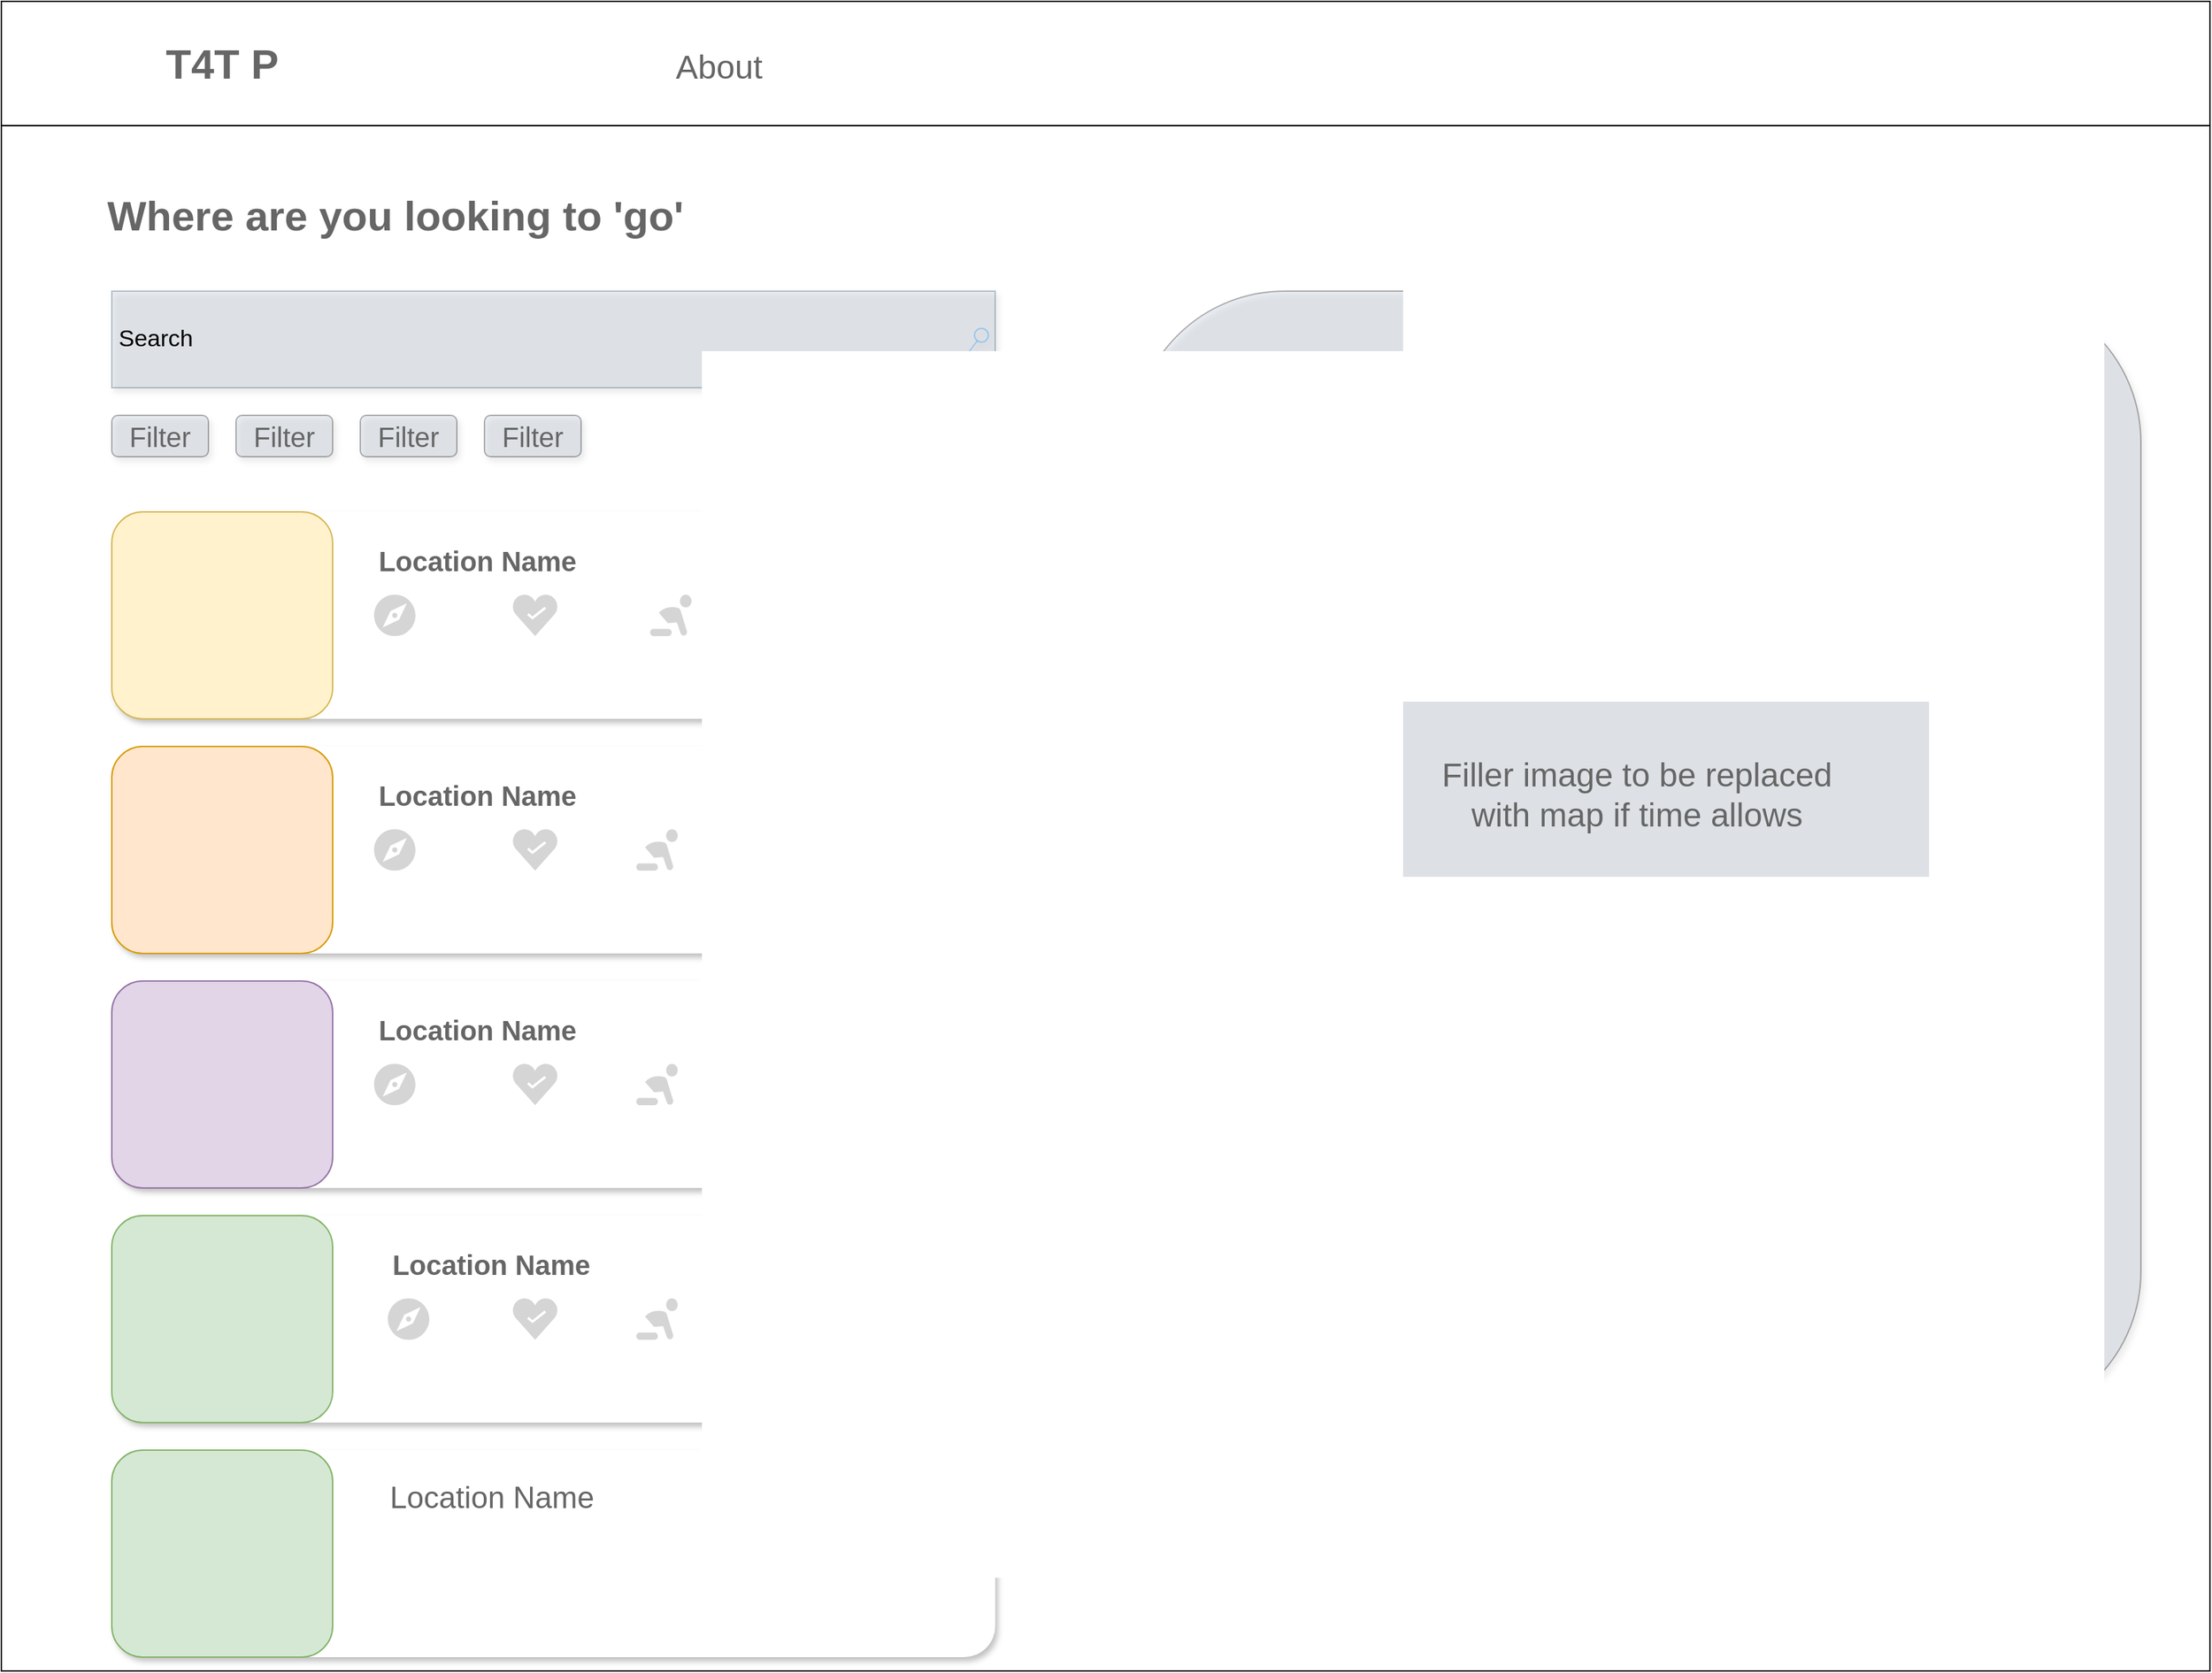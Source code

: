 <mxfile>
    <diagram id="0FMMelTUF6j1pL1O_twX" name="Landing-page">
        <mxGraphModel dx="1245" dy="890" grid="1" gridSize="10" guides="1" tooltips="1" connect="1" arrows="1" fold="1" page="1" pageScale="1" pageWidth="1600" pageHeight="1200" math="0" shadow="0">
            <root>
                <mxCell id="0"/>
                <mxCell id="1" parent="0"/>
                <mxCell id="xIm1bSaZW-YQx07dGLlk-2" value="" style="swimlane;whiteSpace=wrap;html=1;startSize=90;" parent="1" vertex="1">
                    <mxGeometry width="1600" height="1210" as="geometry"/>
                </mxCell>
                <mxCell id="xIm1bSaZW-YQx07dGLlk-6" value="Search" style="strokeWidth=1;shadow=1;dashed=0;align=center;html=1;shape=mxgraph.mockup.forms.searchBox;strokeColor=#23445d;mainText=;strokeColor2=#008cff;fontSize=17;align=left;spacingLeft=3;fillColor=#BAC8D3;opacity=30;" parent="xIm1bSaZW-YQx07dGLlk-2" vertex="1">
                    <mxGeometry x="80" y="210" width="640" height="70" as="geometry"/>
                </mxCell>
                <mxCell id="xIm1bSaZW-YQx07dGLlk-7" value="" style="rounded=1;whiteSpace=wrap;html=1;shadow=1;strokeColor=none;" parent="xIm1bSaZW-YQx07dGLlk-2" vertex="1">
                    <mxGeometry x="80" y="370" width="640" height="150" as="geometry"/>
                </mxCell>
                <mxCell id="xIm1bSaZW-YQx07dGLlk-8" value="" style="rounded=1;whiteSpace=wrap;html=1;shadow=1;strokeColor=none;" parent="xIm1bSaZW-YQx07dGLlk-2" vertex="1">
                    <mxGeometry x="80" y="540" width="640" height="150" as="geometry"/>
                </mxCell>
                <mxCell id="xIm1bSaZW-YQx07dGLlk-9" value="" style="rounded=1;whiteSpace=wrap;html=1;shadow=1;strokeColor=none;" parent="xIm1bSaZW-YQx07dGLlk-2" vertex="1">
                    <mxGeometry x="80" y="710" width="640" height="150" as="geometry"/>
                </mxCell>
                <mxCell id="xIm1bSaZW-YQx07dGLlk-10" value="" style="rounded=1;whiteSpace=wrap;html=1;shadow=1;strokeColor=none;" parent="xIm1bSaZW-YQx07dGLlk-2" vertex="1">
                    <mxGeometry x="80" y="880" width="640" height="150" as="geometry"/>
                </mxCell>
                <mxCell id="xIm1bSaZW-YQx07dGLlk-11" value="" style="rounded=1;whiteSpace=wrap;html=1;fillColor=#ffe6cc;strokeColor=#d79b00;" parent="xIm1bSaZW-YQx07dGLlk-2" vertex="1">
                    <mxGeometry x="80" y="540" width="160" height="150" as="geometry"/>
                </mxCell>
                <mxCell id="xIm1bSaZW-YQx07dGLlk-12" value="" style="rounded=1;whiteSpace=wrap;html=1;fillColor=#fff2cc;strokeColor=#d6b656;" parent="xIm1bSaZW-YQx07dGLlk-2" vertex="1">
                    <mxGeometry x="80" y="370" width="160" height="150" as="geometry"/>
                </mxCell>
                <mxCell id="xIm1bSaZW-YQx07dGLlk-13" value="" style="rounded=1;whiteSpace=wrap;html=1;fillColor=#e1d5e7;strokeColor=#9673a6;" parent="xIm1bSaZW-YQx07dGLlk-2" vertex="1">
                    <mxGeometry x="80" y="710" width="160" height="150" as="geometry"/>
                </mxCell>
                <mxCell id="xIm1bSaZW-YQx07dGLlk-14" value="" style="rounded=1;whiteSpace=wrap;html=1;fillColor=#d5e8d4;strokeColor=#82b366;shadow=0;" parent="xIm1bSaZW-YQx07dGLlk-2" vertex="1">
                    <mxGeometry x="80" y="880" width="160" height="150" as="geometry"/>
                </mxCell>
                <mxCell id="xIm1bSaZW-YQx07dGLlk-15" value="&lt;b&gt;&lt;font color=&quot;#666666&quot; style=&quot;font-size: 20px;&quot;&gt;Location Name&lt;/font&gt;&lt;/b&gt;" style="text;html=1;strokeColor=none;fillColor=none;align=center;verticalAlign=middle;whiteSpace=wrap;rounded=0;" parent="xIm1bSaZW-YQx07dGLlk-2" vertex="1">
                    <mxGeometry x="270" y="390" width="150" height="30" as="geometry"/>
                </mxCell>
                <mxCell id="xIm1bSaZW-YQx07dGLlk-16" value="&lt;b&gt;&lt;font color=&quot;#666666&quot; style=&quot;font-size: 20px;&quot;&gt;Location Name&lt;/font&gt;&lt;/b&gt;" style="text;html=1;strokeColor=none;fillColor=none;align=center;verticalAlign=middle;whiteSpace=wrap;rounded=0;" parent="xIm1bSaZW-YQx07dGLlk-2" vertex="1">
                    <mxGeometry x="270" y="560" width="150" height="30" as="geometry"/>
                </mxCell>
                <mxCell id="xIm1bSaZW-YQx07dGLlk-17" value="&lt;b&gt;&lt;font color=&quot;#666666&quot; style=&quot;font-size: 20px;&quot;&gt;Location Name&lt;/font&gt;&lt;/b&gt;" style="text;html=1;strokeColor=none;fillColor=none;align=center;verticalAlign=middle;whiteSpace=wrap;rounded=0;" parent="xIm1bSaZW-YQx07dGLlk-2" vertex="1">
                    <mxGeometry x="270" y="730" width="150" height="30" as="geometry"/>
                </mxCell>
                <mxCell id="xIm1bSaZW-YQx07dGLlk-18" value="&lt;b&gt;&lt;font color=&quot;#666666&quot; style=&quot;font-size: 20px;&quot;&gt;Location Name&lt;/font&gt;&lt;/b&gt;" style="text;html=1;strokeColor=none;fillColor=none;align=center;verticalAlign=middle;whiteSpace=wrap;rounded=0;" parent="xIm1bSaZW-YQx07dGLlk-2" vertex="1">
                    <mxGeometry x="280" y="900" width="150" height="30" as="geometry"/>
                </mxCell>
                <mxCell id="xIm1bSaZW-YQx07dGLlk-21" value="" style="rounded=1;whiteSpace=wrap;html=1;shadow=1;strokeColor=none;" parent="xIm1bSaZW-YQx07dGLlk-2" vertex="1">
                    <mxGeometry x="80" y="1050" width="640" height="150" as="geometry"/>
                </mxCell>
                <mxCell id="xIm1bSaZW-YQx07dGLlk-22" value="" style="rounded=1;whiteSpace=wrap;html=1;fillColor=#d5e8d4;strokeColor=#82b366;shadow=0;" parent="xIm1bSaZW-YQx07dGLlk-2" vertex="1">
                    <mxGeometry x="80" y="1050" width="160" height="150" as="geometry"/>
                </mxCell>
                <mxCell id="xIm1bSaZW-YQx07dGLlk-23" value="&lt;font color=&quot;#666666&quot; style=&quot;font-size: 22px;&quot;&gt;Location Name&lt;/font&gt;" style="text;html=1;strokeColor=none;fillColor=none;align=center;verticalAlign=middle;whiteSpace=wrap;rounded=0;" parent="xIm1bSaZW-YQx07dGLlk-2" vertex="1">
                    <mxGeometry x="257.5" y="1070" width="195" height="30" as="geometry"/>
                </mxCell>
                <mxCell id="xIm1bSaZW-YQx07dGLlk-27" value="" style="dashed=0;aspect=fixed;verticalLabelPosition=bottom;verticalAlign=top;align=center;shape=mxgraph.gmdl.navigate;strokeColor=none;fillColor=#737373;shadow=0;sketch=0;rounded=1;fontSize=22;fontColor=#666666;opacity=30;" parent="xIm1bSaZW-YQx07dGLlk-2" vertex="1">
                    <mxGeometry x="280" y="940" width="30" height="30" as="geometry"/>
                </mxCell>
                <mxCell id="xIm1bSaZW-YQx07dGLlk-29" value="" style="dashed=0;aspect=fixed;verticalLabelPosition=bottom;verticalAlign=top;align=center;shape=mxgraph.gmdl.navigate;strokeColor=none;fillColor=#737373;shadow=0;sketch=0;rounded=1;fontSize=22;fontColor=#666666;opacity=30;" parent="xIm1bSaZW-YQx07dGLlk-2" vertex="1">
                    <mxGeometry x="270" y="770" width="30" height="30" as="geometry"/>
                </mxCell>
                <mxCell id="xIm1bSaZW-YQx07dGLlk-30" value="" style="dashed=0;aspect=fixed;verticalLabelPosition=bottom;verticalAlign=top;align=center;shape=mxgraph.gmdl.navigate;strokeColor=none;fillColor=#737373;shadow=0;sketch=0;rounded=1;fontSize=22;fontColor=#666666;opacity=30;" parent="xIm1bSaZW-YQx07dGLlk-2" vertex="1">
                    <mxGeometry x="270" y="430" width="30" height="30" as="geometry"/>
                </mxCell>
                <mxCell id="xIm1bSaZW-YQx07dGLlk-31" value="" style="dashed=0;aspect=fixed;verticalLabelPosition=bottom;verticalAlign=top;align=center;shape=mxgraph.gmdl.navigate;strokeColor=none;fillColor=#737373;shadow=0;sketch=0;rounded=1;fontSize=22;fontColor=#666666;opacity=30;" parent="xIm1bSaZW-YQx07dGLlk-2" vertex="1">
                    <mxGeometry x="270" y="600" width="30" height="30" as="geometry"/>
                </mxCell>
                <mxCell id="xIm1bSaZW-YQx07dGLlk-32" value="" style="dashed=0;aspect=fixed;verticalLabelPosition=bottom;verticalAlign=top;align=center;shape=mxgraph.gmdl.health;strokeColor=none;fillColor=#737373;shadow=0;sketch=0;rounded=1;fontSize=22;fontColor=#666666;opacity=30;" parent="xIm1bSaZW-YQx07dGLlk-2" vertex="1">
                    <mxGeometry x="370" y="770" width="33.33" height="30" as="geometry"/>
                </mxCell>
                <mxCell id="xIm1bSaZW-YQx07dGLlk-33" value="" style="dashed=0;aspect=fixed;verticalLabelPosition=bottom;verticalAlign=top;align=center;shape=mxgraph.gmdl.health;strokeColor=none;fillColor=#737373;shadow=0;sketch=0;rounded=1;fontSize=22;fontColor=#666666;opacity=30;" parent="xIm1bSaZW-YQx07dGLlk-2" vertex="1">
                    <mxGeometry x="370" y="600" width="33.33" height="30" as="geometry"/>
                </mxCell>
                <mxCell id="xIm1bSaZW-YQx07dGLlk-34" value="" style="dashed=0;aspect=fixed;verticalLabelPosition=bottom;verticalAlign=top;align=center;shape=mxgraph.gmdl.health;strokeColor=none;fillColor=#737373;shadow=0;sketch=0;rounded=1;fontSize=22;fontColor=#666666;opacity=30;" parent="xIm1bSaZW-YQx07dGLlk-2" vertex="1">
                    <mxGeometry x="370" y="430" width="33.33" height="30" as="geometry"/>
                </mxCell>
                <mxCell id="xIm1bSaZW-YQx07dGLlk-35" value="" style="dashed=0;aspect=fixed;verticalLabelPosition=bottom;verticalAlign=top;align=center;shape=mxgraph.gmdl.health;strokeColor=none;fillColor=#737373;shadow=0;sketch=0;rounded=1;fontSize=22;fontColor=#666666;opacity=30;" parent="xIm1bSaZW-YQx07dGLlk-2" vertex="1">
                    <mxGeometry x="370" y="940" width="33.33" height="30" as="geometry"/>
                </mxCell>
                <mxCell id="xIm1bSaZW-YQx07dGLlk-36" value="" style="dashed=0;aspect=fixed;verticalLabelPosition=bottom;verticalAlign=top;align=center;shape=mxgraph.gmdl.family;strokeColor=none;fillColor=#737373;shadow=0;sketch=0;rounded=1;fontSize=22;fontColor=#666666;opacity=30;" parent="xIm1bSaZW-YQx07dGLlk-2" vertex="1">
                    <mxGeometry x="460" y="940" width="30" height="30" as="geometry"/>
                </mxCell>
                <mxCell id="xIm1bSaZW-YQx07dGLlk-37" value="" style="dashed=0;aspect=fixed;verticalLabelPosition=bottom;verticalAlign=top;align=center;shape=mxgraph.gmdl.family;strokeColor=none;fillColor=#737373;shadow=0;sketch=0;rounded=1;fontSize=22;fontColor=#666666;opacity=30;" parent="xIm1bSaZW-YQx07dGLlk-2" vertex="1">
                    <mxGeometry x="460" y="770" width="30" height="30" as="geometry"/>
                </mxCell>
                <mxCell id="xIm1bSaZW-YQx07dGLlk-38" value="" style="dashed=0;aspect=fixed;verticalLabelPosition=bottom;verticalAlign=top;align=center;shape=mxgraph.gmdl.family;strokeColor=none;fillColor=#737373;shadow=0;sketch=0;rounded=1;fontSize=22;fontColor=#666666;opacity=30;" parent="xIm1bSaZW-YQx07dGLlk-2" vertex="1">
                    <mxGeometry x="460" y="600" width="30" height="30" as="geometry"/>
                </mxCell>
                <mxCell id="xIm1bSaZW-YQx07dGLlk-39" value="" style="dashed=0;aspect=fixed;verticalLabelPosition=bottom;verticalAlign=top;align=center;shape=mxgraph.gmdl.family;strokeColor=none;fillColor=#737373;shadow=0;sketch=0;rounded=1;fontSize=22;fontColor=#666666;opacity=30;" parent="xIm1bSaZW-YQx07dGLlk-2" vertex="1">
                    <mxGeometry x="470" y="430" width="30" height="30" as="geometry"/>
                </mxCell>
                <mxCell id="xIm1bSaZW-YQx07dGLlk-40" value="&lt;font style=&quot;font-size: 30px;&quot;&gt;Where are you looking to 'go'&lt;/font&gt;" style="text;strokeColor=none;fillColor=none;html=1;fontSize=24;fontStyle=1;verticalAlign=middle;align=center;rounded=1;shadow=1;fontColor=#666666;opacity=30;" parent="xIm1bSaZW-YQx07dGLlk-2" vertex="1">
                    <mxGeometry x="90" y="140" width="390" height="30" as="geometry"/>
                </mxCell>
                <mxCell id="xIm1bSaZW-YQx07dGLlk-41" value="" style="rounded=1;whiteSpace=wrap;html=1;shadow=1;fontSize=30;fontColor=#666666;fillColor=#BAC8D3;opacity=30;" parent="xIm1bSaZW-YQx07dGLlk-2" vertex="1">
                    <mxGeometry x="80" y="300" width="70" height="30" as="geometry"/>
                </mxCell>
                <mxCell id="xIm1bSaZW-YQx07dGLlk-42" value="" style="rounded=1;whiteSpace=wrap;html=1;shadow=1;fontSize=30;fontColor=#666666;fillColor=#BAC8D3;opacity=30;" parent="xIm1bSaZW-YQx07dGLlk-2" vertex="1">
                    <mxGeometry x="170" y="300" width="70" height="30" as="geometry"/>
                </mxCell>
                <mxCell id="xIm1bSaZW-YQx07dGLlk-43" value="" style="rounded=1;whiteSpace=wrap;html=1;shadow=1;fontSize=30;fontColor=#666666;fillColor=#BAC8D3;opacity=30;" parent="xIm1bSaZW-YQx07dGLlk-2" vertex="1">
                    <mxGeometry x="260" y="300" width="70" height="30" as="geometry"/>
                </mxCell>
                <mxCell id="xIm1bSaZW-YQx07dGLlk-44" value="" style="rounded=1;whiteSpace=wrap;html=1;shadow=1;fontSize=30;fontColor=#666666;fillColor=#BAC8D3;opacity=30;" parent="xIm1bSaZW-YQx07dGLlk-2" vertex="1">
                    <mxGeometry x="350" y="300" width="70" height="30" as="geometry"/>
                </mxCell>
                <mxCell id="xIm1bSaZW-YQx07dGLlk-45" value="&lt;b&gt;T4T P&lt;/b&gt;" style="text;html=1;strokeColor=none;fillColor=none;align=center;verticalAlign=middle;whiteSpace=wrap;rounded=0;shadow=1;fontSize=30;fontColor=#666666;opacity=30;" parent="xIm1bSaZW-YQx07dGLlk-2" vertex="1">
                    <mxGeometry x="80" y="30" width="160" height="30" as="geometry"/>
                </mxCell>
                <mxCell id="xIm1bSaZW-YQx07dGLlk-46" value="&lt;font style=&quot;font-size: 24px;&quot;&gt;About&lt;/font&gt;" style="text;html=1;strokeColor=none;fillColor=none;align=center;verticalAlign=middle;whiteSpace=wrap;rounded=0;shadow=1;fontSize=30;fontColor=#666666;opacity=30;" parent="xIm1bSaZW-YQx07dGLlk-2" vertex="1">
                    <mxGeometry x="490" y="30" width="60" height="30" as="geometry"/>
                </mxCell>
                <mxCell id="xIm1bSaZW-YQx07dGLlk-47" value="" style="rounded=1;whiteSpace=wrap;html=1;shadow=1;fontSize=24;fontColor=#666666;fillColor=#BAC8D3;opacity=30;" parent="xIm1bSaZW-YQx07dGLlk-2" vertex="1">
                    <mxGeometry x="820" y="210" width="730" height="820" as="geometry"/>
                </mxCell>
                <mxCell id="xIm1bSaZW-YQx07dGLlk-48" value="Filler image to be replaced with map if time allows&lt;br&gt;" style="text;html=1;strokeColor=none;fillColor=none;align=center;verticalAlign=middle;whiteSpace=wrap;rounded=0;shadow=1;fontSize=24;fontColor=#666666;opacity=30;" parent="xIm1bSaZW-YQx07dGLlk-2" vertex="1">
                    <mxGeometry x="1025" y="560" width="320" height="30" as="geometry"/>
                </mxCell>
                <mxCell id="xIm1bSaZW-YQx07dGLlk-49" value="&lt;font style=&quot;font-size: 20px;&quot;&gt;Filter&lt;/font&gt;" style="text;html=1;strokeColor=none;fillColor=none;align=center;verticalAlign=middle;whiteSpace=wrap;rounded=0;shadow=1;fontSize=24;fontColor=#666666;opacity=30;" parent="xIm1bSaZW-YQx07dGLlk-2" vertex="1">
                    <mxGeometry x="85" y="300" width="60" height="30" as="geometry"/>
                </mxCell>
                <mxCell id="xIm1bSaZW-YQx07dGLlk-50" value="&lt;font style=&quot;font-size: 20px;&quot;&gt;Filter&lt;/font&gt;" style="text;html=1;strokeColor=none;fillColor=none;align=center;verticalAlign=middle;whiteSpace=wrap;rounded=0;shadow=1;fontSize=24;fontColor=#666666;opacity=30;" parent="xIm1bSaZW-YQx07dGLlk-2" vertex="1">
                    <mxGeometry x="175" y="300" width="60" height="30" as="geometry"/>
                </mxCell>
                <mxCell id="xIm1bSaZW-YQx07dGLlk-91" value="&lt;font style=&quot;font-size: 20px;&quot;&gt;Filter&lt;/font&gt;" style="text;html=1;strokeColor=none;fillColor=none;align=center;verticalAlign=middle;whiteSpace=wrap;rounded=0;shadow=1;fontSize=24;fontColor=#666666;opacity=30;" parent="xIm1bSaZW-YQx07dGLlk-2" vertex="1">
                    <mxGeometry x="265" y="300" width="60" height="30" as="geometry"/>
                </mxCell>
                <mxCell id="xIm1bSaZW-YQx07dGLlk-92" value="&lt;font style=&quot;font-size: 20px;&quot;&gt;Filter&lt;/font&gt;" style="text;html=1;strokeColor=none;fillColor=none;align=center;verticalAlign=middle;whiteSpace=wrap;rounded=0;shadow=1;fontSize=24;fontColor=#666666;opacity=30;" parent="xIm1bSaZW-YQx07dGLlk-2" vertex="1">
                    <mxGeometry x="355" y="300" width="60" height="30" as="geometry"/>
                </mxCell>
            </root>
        </mxGraphModel>
    </diagram>
    <diagram id="Gmozn2u47LCkQs3QTo-9" name="After-Click">
        <mxGraphModel dx="3135" dy="2570" grid="1" gridSize="10" guides="1" tooltips="1" connect="1" arrows="1" fold="1" page="1" pageScale="1" pageWidth="1600" pageHeight="1200" math="0" shadow="0">
            <root>
                <mxCell id="0"/>
                <mxCell id="1" parent="0"/>
                <mxCell id="ysPyZRoe9S3RdsyrgTuX-1" value="" style="swimlane;whiteSpace=wrap;html=1;startSize=90;" parent="1" vertex="1">
                    <mxGeometry y="-5" width="1600" height="1210" as="geometry"/>
                </mxCell>
                <mxCell id="ysPyZRoe9S3RdsyrgTuX-3" value="" style="rounded=1;whiteSpace=wrap;html=1;shadow=1;strokeColor=none;" parent="ysPyZRoe9S3RdsyrgTuX-1" vertex="1">
                    <mxGeometry x="80" y="280" width="640" height="490" as="geometry"/>
                </mxCell>
                <mxCell id="ysPyZRoe9S3RdsyrgTuX-11" value="&lt;b&gt;&lt;font color=&quot;#666666&quot; style=&quot;font-size: 22px;&quot;&gt;Location Name&lt;/font&gt;&lt;/b&gt;" style="text;html=1;strokeColor=none;fillColor=none;align=center;verticalAlign=middle;whiteSpace=wrap;rounded=0;" parent="ysPyZRoe9S3RdsyrgTuX-1" vertex="1">
                    <mxGeometry x="130" y="320" width="170" height="30" as="geometry"/>
                </mxCell>
                <mxCell id="ysPyZRoe9S3RdsyrgTuX-20" value="" style="dashed=0;aspect=fixed;verticalLabelPosition=bottom;verticalAlign=top;align=center;shape=mxgraph.gmdl.navigate;strokeColor=none;fillColor=#737373;shadow=0;sketch=0;rounded=1;fontSize=22;fontColor=#666666;opacity=30;" parent="ysPyZRoe9S3RdsyrgTuX-1" vertex="1">
                    <mxGeometry x="340" y="395" width="45" height="45" as="geometry"/>
                </mxCell>
                <mxCell id="ysPyZRoe9S3RdsyrgTuX-24" value="" style="dashed=0;aspect=fixed;verticalLabelPosition=bottom;verticalAlign=top;align=center;shape=mxgraph.gmdl.health;strokeColor=none;fillColor=#737373;shadow=0;sketch=0;rounded=1;fontSize=22;fontColor=#666666;opacity=30;" parent="ysPyZRoe9S3RdsyrgTuX-1" vertex="1">
                    <mxGeometry x="500" y="395" width="50" height="45" as="geometry"/>
                </mxCell>
                <mxCell id="ysPyZRoe9S3RdsyrgTuX-29" value="" style="dashed=0;aspect=fixed;verticalLabelPosition=bottom;verticalAlign=top;align=center;shape=mxgraph.gmdl.family;strokeColor=none;fillColor=#737373;shadow=0;sketch=0;rounded=1;fontSize=22;fontColor=#666666;opacity=30;" parent="ysPyZRoe9S3RdsyrgTuX-1" vertex="1">
                    <mxGeometry x="135" y="475" width="50" height="50" as="geometry"/>
                </mxCell>
                <mxCell id="ysPyZRoe9S3RdsyrgTuX-30" value="&lt;span style=&quot;font-size: 30px;&quot;&gt;5555 Happy St, Happy Town, 0000&lt;/span&gt;" style="text;strokeColor=none;fillColor=none;html=1;fontSize=24;fontStyle=1;verticalAlign=middle;align=center;rounded=1;shadow=1;fontColor=#666666;opacity=30;" parent="ysPyZRoe9S3RdsyrgTuX-1" vertex="1">
                    <mxGeometry x="110" y="210" width="520" height="30" as="geometry"/>
                </mxCell>
                <mxCell id="ysPyZRoe9S3RdsyrgTuX-35" value="&lt;b&gt;T4T P&lt;/b&gt;" style="text;html=1;strokeColor=none;fillColor=none;align=center;verticalAlign=middle;whiteSpace=wrap;rounded=0;shadow=1;fontSize=30;fontColor=#666666;opacity=30;" parent="ysPyZRoe9S3RdsyrgTuX-1" vertex="1">
                    <mxGeometry x="80" y="30" width="160" height="30" as="geometry"/>
                </mxCell>
                <mxCell id="ysPyZRoe9S3RdsyrgTuX-36" value="&lt;font style=&quot;font-size: 24px;&quot;&gt;About&lt;/font&gt;" style="text;html=1;strokeColor=none;fillColor=none;align=center;verticalAlign=middle;whiteSpace=wrap;rounded=0;shadow=1;fontSize=30;fontColor=#666666;opacity=30;" parent="ysPyZRoe9S3RdsyrgTuX-1" vertex="1">
                    <mxGeometry x="490" y="30" width="60" height="30" as="geometry"/>
                </mxCell>
                <mxCell id="ysPyZRoe9S3RdsyrgTuX-37" value="" style="rounded=1;whiteSpace=wrap;html=1;shadow=1;fontSize=24;fillColor=#fff2cc;opacity=30;strokeColor=#d6b656;" parent="ysPyZRoe9S3RdsyrgTuX-1" vertex="1">
                    <mxGeometry x="820" y="210" width="730" height="820" as="geometry"/>
                </mxCell>
                <mxCell id="ysPyZRoe9S3RdsyrgTuX-38" value="Card location image here&lt;br&gt;" style="text;html=1;strokeColor=none;fillColor=none;align=center;verticalAlign=middle;whiteSpace=wrap;rounded=0;shadow=1;fontSize=24;fontColor=#666666;opacity=30;" parent="ysPyZRoe9S3RdsyrgTuX-1" vertex="1">
                    <mxGeometry x="1025" y="560" width="320" height="30" as="geometry"/>
                </mxCell>
                <mxCell id="ROt0Lzf6dnijYsaMBsIA-1" value="" style="html=1;verticalLabelPosition=bottom;align=center;labelBackgroundColor=#ffffff;verticalAlign=top;strokeWidth=2;strokeColor=#0080F0;shadow=0;dashed=0;shape=mxgraph.ios7.icons.looking_glass;rounded=1;fontSize=30;fontColor=#000000;fillColor=#BAC8D3;opacity=40;" parent="ysPyZRoe9S3RdsyrgTuX-1" vertex="1">
                    <mxGeometry x="80" y="210" width="30" height="30" as="geometry"/>
                </mxCell>
                <mxCell id="7HMGrRX0w16bEh8Fz_tt-1" value="&lt;font color=&quot;#4d4d4d&quot; style=&quot;font-size: 18px;&quot;&gt;Location element&lt;/font&gt;" style="shape=note;whiteSpace=wrap;html=1;backgroundOutline=1;darkOpacity=0.05;rounded=1;shadow=1;dashed=1;strokeColor=#666666;strokeWidth=3;fontSize=22;fontColor=#333333;fillColor=#f5f5f5;opacity=40;" parent="ysPyZRoe9S3RdsyrgTuX-1" vertex="1">
                    <mxGeometry x="660" y="265" width="80" height="100" as="geometry"/>
                </mxCell>
                <mxCell id="zHbGOn-O1DNBffokwGXf-1" value="" style="verticalLabelPosition=bottom;verticalAlign=top;html=1;shape=mxgraph.basic.tick;rounded=1;shadow=1;dashed=1;strokeColor=none;strokeWidth=3;fontSize=18;fontColor=#4D4D4D;fillColor=#BAC8D3;opacity=40;" parent="ysPyZRoe9S3RdsyrgTuX-1" vertex="1">
                    <mxGeometry x="140" y="390" width="55" height="55" as="geometry"/>
                </mxCell>
                <mxCell id="zHbGOn-O1DNBffokwGXf-2" value="&lt;b&gt;&lt;font color=&quot;#808080&quot;&gt;Approved&lt;/font&gt;&lt;/b&gt;" style="text;html=1;strokeColor=none;fillColor=none;align=center;verticalAlign=middle;whiteSpace=wrap;rounded=0;shadow=1;dashed=1;strokeWidth=3;fontSize=18;fontColor=#4D4D4D;opacity=40;" parent="ysPyZRoe9S3RdsyrgTuX-1" vertex="1">
                    <mxGeometry x="200" y="402.5" width="90" height="30" as="geometry"/>
                </mxCell>
                <mxCell id="zHbGOn-O1DNBffokwGXf-3" value="&lt;b&gt;15.1m&lt;/b&gt;" style="text;html=1;strokeColor=none;fillColor=none;align=center;verticalAlign=middle;whiteSpace=wrap;rounded=0;shadow=1;dashed=1;strokeWidth=3;fontSize=18;fontColor=#808080;opacity=40;" parent="ysPyZRoe9S3RdsyrgTuX-1" vertex="1">
                    <mxGeometry x="400" y="402.5" width="60" height="30" as="geometry"/>
                </mxCell>
                <mxCell id="zHbGOn-O1DNBffokwGXf-5" value="&lt;b&gt;Unisex&lt;/b&gt;" style="text;html=1;strokeColor=none;fillColor=none;align=center;verticalAlign=middle;whiteSpace=wrap;rounded=0;shadow=1;dashed=1;strokeWidth=3;fontSize=18;fontColor=#808080;opacity=40;" parent="ysPyZRoe9S3RdsyrgTuX-1" vertex="1">
                    <mxGeometry x="570" y="402.5" width="60" height="30" as="geometry"/>
                </mxCell>
                <mxCell id="zHbGOn-O1DNBffokwGXf-6" value="&lt;b&gt;ADA Accessible&lt;/b&gt;" style="text;html=1;strokeColor=none;fillColor=none;align=center;verticalAlign=middle;whiteSpace=wrap;rounded=0;shadow=1;dashed=1;strokeWidth=3;fontSize=18;fontColor=#808080;opacity=40;" parent="ysPyZRoe9S3RdsyrgTuX-1" vertex="1">
                    <mxGeometry x="185" y="485" width="150" height="30" as="geometry"/>
                </mxCell>
                <mxCell id="zHbGOn-O1DNBffokwGXf-7" value="" style="dashed=0;aspect=fixed;verticalLabelPosition=bottom;verticalAlign=top;align=center;shape=mxgraph.gmdl.navigate;strokeColor=none;fillColor=#737373;shadow=0;sketch=0;rounded=1;strokeWidth=3;fontSize=18;fontColor=#808080;opacity=40;" parent="ysPyZRoe9S3RdsyrgTuX-1" vertex="1">
                    <mxGeometry x="130" y="605" width="50" height="50" as="geometry"/>
                </mxCell>
                <mxCell id="zHbGOn-O1DNBffokwGXf-8" value="Random written directions to find the bathroom inside the establishment" style="text;html=1;strokeColor=none;fillColor=none;align=center;verticalAlign=middle;whiteSpace=wrap;rounded=0;shadow=1;dashed=1;strokeWidth=3;fontSize=18;fontColor=#808080;opacity=40;" parent="ysPyZRoe9S3RdsyrgTuX-1" vertex="1">
                    <mxGeometry x="185" y="585" width="320" height="90" as="geometry"/>
                </mxCell>
                <mxCell id="4-PsMf9kol0kE90LQbQs-1" value="" style="rounded=1;whiteSpace=wrap;html=1;shadow=1;dashed=1;strokeWidth=3;fontSize=18;fillColor=#f5f5f5;fontColor=#333333;strokeColor=#666666;" parent="ysPyZRoe9S3RdsyrgTuX-1" vertex="1">
                    <mxGeometry x="80" y="845" width="640" height="60" as="geometry"/>
                </mxCell>
                <mxCell id="4-PsMf9kol0kE90LQbQs-2" value="&lt;b&gt;&lt;font style=&quot;font-size: 22px;&quot;&gt;Go Home&lt;/font&gt;&lt;/b&gt;" style="text;html=1;strokeColor=none;fillColor=none;align=center;verticalAlign=middle;whiteSpace=wrap;rounded=0;shadow=1;dashed=1;strokeWidth=3;fontSize=18;fontColor=#808080;" parent="ysPyZRoe9S3RdsyrgTuX-1" vertex="1">
                    <mxGeometry x="345" y="860" width="110" height="30" as="geometry"/>
                </mxCell>
                <mxCell id="jWCSkNhtfiOWI-ijryWI-1" value="&lt;font color=&quot;#4d4d4d&quot; style=&quot;font-size: 18px;&quot;&gt;Map Element&lt;/font&gt;" style="shape=note;whiteSpace=wrap;html=1;backgroundOutline=1;darkOpacity=0.05;rounded=1;shadow=1;dashed=1;strokeColor=#666666;strokeWidth=3;fontSize=22;fontColor=#333333;fillColor=#f5f5f5;opacity=40;" parent="ysPyZRoe9S3RdsyrgTuX-1" vertex="1">
                    <mxGeometry x="1450" y="180" width="80" height="100" as="geometry"/>
                </mxCell>
            </root>
        </mxGraphModel>
    </diagram>
    <diagram id="USUPLHMY4oeIq3D3k6EI" name="Components">
        <mxGraphModel dx="1698" dy="356" grid="1" gridSize="10" guides="1" tooltips="1" connect="1" arrows="1" fold="1" page="1" pageScale="1" pageWidth="1200" pageHeight="1600" math="0" shadow="0">
            <root>
                <mxCell id="0"/>
                <mxCell id="1" parent="0"/>
                <mxCell id="lZnoLkiW9fNduKa8fgkK-1" value="" style="swimlane;whiteSpace=wrap;html=1;startSize=90;" parent="1" vertex="1">
                    <mxGeometry width="1600" height="1435" as="geometry"/>
                </mxCell>
                <mxCell id="lZnoLkiW9fNduKa8fgkK-2" value="Search" style="strokeWidth=1;shadow=1;dashed=0;align=center;html=1;shape=mxgraph.mockup.forms.searchBox;strokeColor=#23445d;mainText=;strokeColor2=#008cff;fontSize=17;align=left;spacingLeft=3;fillColor=#BAC8D3;opacity=10;" parent="lZnoLkiW9fNduKa8fgkK-1" vertex="1">
                    <mxGeometry x="80" y="210" width="640" height="70" as="geometry"/>
                </mxCell>
                <mxCell id="lZnoLkiW9fNduKa8fgkK-3" value="" style="rounded=1;whiteSpace=wrap;html=1;shadow=1;strokeColor=#666666;fillColor=#f5f5f5;fontColor=#333333;opacity=30;" parent="lZnoLkiW9fNduKa8fgkK-1" vertex="1">
                    <mxGeometry x="80" y="370" width="640" height="150" as="geometry"/>
                </mxCell>
                <mxCell id="lZnoLkiW9fNduKa8fgkK-4" value="" style="rounded=1;whiteSpace=wrap;html=1;shadow=1;strokeColor=#666666;fillColor=#f5f5f5;fontColor=#333333;opacity=30;" parent="lZnoLkiW9fNduKa8fgkK-1" vertex="1">
                    <mxGeometry x="80" y="540" width="640" height="150" as="geometry"/>
                </mxCell>
                <mxCell id="lZnoLkiW9fNduKa8fgkK-5" value="" style="rounded=1;whiteSpace=wrap;html=1;shadow=1;strokeColor=#666666;fillColor=#f5f5f5;fontColor=#333333;opacity=30;" parent="lZnoLkiW9fNduKa8fgkK-1" vertex="1">
                    <mxGeometry x="80" y="710" width="640" height="150" as="geometry"/>
                </mxCell>
                <mxCell id="lZnoLkiW9fNduKa8fgkK-6" value="" style="rounded=1;whiteSpace=wrap;html=1;shadow=1;strokeColor=#666666;fillColor=#f5f5f5;fontColor=#333333;opacity=30;" parent="lZnoLkiW9fNduKa8fgkK-1" vertex="1">
                    <mxGeometry x="80" y="880" width="640" height="150" as="geometry"/>
                </mxCell>
                <mxCell id="lZnoLkiW9fNduKa8fgkK-7" value="" style="rounded=1;whiteSpace=wrap;html=1;fillColor=#f5f5f5;strokeColor=#666666;fontColor=#333333;opacity=30;" parent="lZnoLkiW9fNduKa8fgkK-1" vertex="1">
                    <mxGeometry x="80" y="540" width="160" height="150" as="geometry"/>
                </mxCell>
                <mxCell id="lZnoLkiW9fNduKa8fgkK-8" value="" style="rounded=1;whiteSpace=wrap;html=1;fillColor=#f5f5f5;fontColor=#333333;strokeColor=#666666;opacity=30;" parent="lZnoLkiW9fNduKa8fgkK-1" vertex="1">
                    <mxGeometry x="80" y="370" width="160" height="150" as="geometry"/>
                </mxCell>
                <mxCell id="lZnoLkiW9fNduKa8fgkK-9" value="" style="rounded=1;whiteSpace=wrap;html=1;fillColor=#f5f5f5;strokeColor=#666666;fontColor=#333333;opacity=30;" parent="lZnoLkiW9fNduKa8fgkK-1" vertex="1">
                    <mxGeometry x="80" y="710" width="160" height="150" as="geometry"/>
                </mxCell>
                <mxCell id="lZnoLkiW9fNduKa8fgkK-10" value="" style="rounded=1;whiteSpace=wrap;html=1;fillColor=#f5f5f5;strokeColor=#666666;shadow=0;fontColor=#333333;opacity=30;" parent="lZnoLkiW9fNduKa8fgkK-1" vertex="1">
                    <mxGeometry x="80" y="880" width="160" height="150" as="geometry"/>
                </mxCell>
                <mxCell id="lZnoLkiW9fNduKa8fgkK-11" value="&lt;b&gt;&lt;font color=&quot;#666666&quot; style=&quot;font-size: 20px;&quot;&gt;Location Name&lt;/font&gt;&lt;/b&gt;" style="text;html=1;strokeColor=none;fillColor=none;align=center;verticalAlign=middle;whiteSpace=wrap;rounded=0;" parent="lZnoLkiW9fNduKa8fgkK-1" vertex="1">
                    <mxGeometry x="270" y="390" width="150" height="30" as="geometry"/>
                </mxCell>
                <mxCell id="lZnoLkiW9fNduKa8fgkK-12" value="&lt;b&gt;&lt;font color=&quot;#666666&quot; style=&quot;font-size: 20px;&quot;&gt;Location Name&lt;/font&gt;&lt;/b&gt;" style="text;html=1;strokeColor=none;fillColor=none;align=center;verticalAlign=middle;whiteSpace=wrap;rounded=0;" parent="lZnoLkiW9fNduKa8fgkK-1" vertex="1">
                    <mxGeometry x="270" y="560" width="150" height="30" as="geometry"/>
                </mxCell>
                <mxCell id="lZnoLkiW9fNduKa8fgkK-13" value="&lt;b&gt;&lt;font color=&quot;#666666&quot; style=&quot;font-size: 20px;&quot;&gt;Location Name&lt;/font&gt;&lt;/b&gt;" style="text;html=1;strokeColor=none;fillColor=none;align=center;verticalAlign=middle;whiteSpace=wrap;rounded=0;" parent="lZnoLkiW9fNduKa8fgkK-1" vertex="1">
                    <mxGeometry x="270" y="730" width="150" height="30" as="geometry"/>
                </mxCell>
                <mxCell id="lZnoLkiW9fNduKa8fgkK-14" value="&lt;b&gt;&lt;font color=&quot;#666666&quot; style=&quot;font-size: 20px;&quot;&gt;Location Name&lt;/font&gt;&lt;/b&gt;" style="text;html=1;strokeColor=none;fillColor=none;align=center;verticalAlign=middle;whiteSpace=wrap;rounded=0;" parent="lZnoLkiW9fNduKa8fgkK-1" vertex="1">
                    <mxGeometry x="280" y="900" width="150" height="30" as="geometry"/>
                </mxCell>
                <mxCell id="lZnoLkiW9fNduKa8fgkK-15" value="" style="rounded=1;whiteSpace=wrap;html=1;shadow=1;strokeColor=#666666;fillColor=#f5f5f5;fontColor=#333333;opacity=30;" parent="lZnoLkiW9fNduKa8fgkK-1" vertex="1">
                    <mxGeometry x="80" y="1050" width="640" height="150" as="geometry"/>
                </mxCell>
                <mxCell id="lZnoLkiW9fNduKa8fgkK-16" value="" style="rounded=1;whiteSpace=wrap;html=1;fillColor=#f5f5f5;strokeColor=#666666;shadow=0;fontColor=#333333;opacity=30;" parent="lZnoLkiW9fNduKa8fgkK-1" vertex="1">
                    <mxGeometry x="80" y="1050" width="160" height="150" as="geometry"/>
                </mxCell>
                <mxCell id="lZnoLkiW9fNduKa8fgkK-17" value="&lt;font color=&quot;#666666&quot; style=&quot;font-size: 22px;&quot;&gt;Location Name&lt;/font&gt;" style="text;html=1;strokeColor=none;fillColor=none;align=center;verticalAlign=middle;whiteSpace=wrap;rounded=0;" parent="lZnoLkiW9fNduKa8fgkK-1" vertex="1">
                    <mxGeometry x="257.5" y="1070" width="195" height="30" as="geometry"/>
                </mxCell>
                <mxCell id="lZnoLkiW9fNduKa8fgkK-18" value="" style="dashed=0;aspect=fixed;verticalLabelPosition=bottom;verticalAlign=top;align=center;shape=mxgraph.gmdl.navigate;strokeColor=none;fillColor=#737373;shadow=0;sketch=0;rounded=1;fontSize=22;fontColor=#666666;opacity=30;" parent="lZnoLkiW9fNduKa8fgkK-1" vertex="1">
                    <mxGeometry x="280" y="940" width="30" height="30" as="geometry"/>
                </mxCell>
                <mxCell id="lZnoLkiW9fNduKa8fgkK-19" value="" style="dashed=0;aspect=fixed;verticalLabelPosition=bottom;verticalAlign=top;align=center;shape=mxgraph.gmdl.navigate;strokeColor=none;fillColor=#737373;shadow=0;sketch=0;rounded=1;fontSize=22;fontColor=#666666;opacity=30;" parent="lZnoLkiW9fNduKa8fgkK-1" vertex="1">
                    <mxGeometry x="270" y="770" width="30" height="30" as="geometry"/>
                </mxCell>
                <mxCell id="lZnoLkiW9fNduKa8fgkK-20" value="" style="dashed=0;aspect=fixed;verticalLabelPosition=bottom;verticalAlign=top;align=center;shape=mxgraph.gmdl.navigate;strokeColor=none;fillColor=#737373;shadow=0;sketch=0;rounded=1;fontSize=22;fontColor=#666666;opacity=30;" parent="lZnoLkiW9fNduKa8fgkK-1" vertex="1">
                    <mxGeometry x="270" y="430" width="30" height="30" as="geometry"/>
                </mxCell>
                <mxCell id="lZnoLkiW9fNduKa8fgkK-21" value="" style="dashed=0;aspect=fixed;verticalLabelPosition=bottom;verticalAlign=top;align=center;shape=mxgraph.gmdl.navigate;strokeColor=none;fillColor=#737373;shadow=0;sketch=0;rounded=1;fontSize=22;fontColor=#666666;opacity=30;" parent="lZnoLkiW9fNduKa8fgkK-1" vertex="1">
                    <mxGeometry x="270" y="600" width="30" height="30" as="geometry"/>
                </mxCell>
                <mxCell id="lZnoLkiW9fNduKa8fgkK-22" value="" style="dashed=0;aspect=fixed;verticalLabelPosition=bottom;verticalAlign=top;align=center;shape=mxgraph.gmdl.health;strokeColor=none;fillColor=#737373;shadow=0;sketch=0;rounded=1;fontSize=22;fontColor=#666666;opacity=30;" parent="lZnoLkiW9fNduKa8fgkK-1" vertex="1">
                    <mxGeometry x="370" y="770" width="33.33" height="30" as="geometry"/>
                </mxCell>
                <mxCell id="lZnoLkiW9fNduKa8fgkK-23" value="" style="dashed=0;aspect=fixed;verticalLabelPosition=bottom;verticalAlign=top;align=center;shape=mxgraph.gmdl.health;strokeColor=none;fillColor=#737373;shadow=0;sketch=0;rounded=1;fontSize=22;fontColor=#666666;opacity=30;" parent="lZnoLkiW9fNduKa8fgkK-1" vertex="1">
                    <mxGeometry x="370" y="600" width="33.33" height="30" as="geometry"/>
                </mxCell>
                <mxCell id="lZnoLkiW9fNduKa8fgkK-24" value="" style="dashed=0;aspect=fixed;verticalLabelPosition=bottom;verticalAlign=top;align=center;shape=mxgraph.gmdl.health;strokeColor=none;fillColor=#737373;shadow=0;sketch=0;rounded=1;fontSize=22;fontColor=#666666;opacity=30;" parent="lZnoLkiW9fNduKa8fgkK-1" vertex="1">
                    <mxGeometry x="370" y="430" width="33.33" height="30" as="geometry"/>
                </mxCell>
                <mxCell id="lZnoLkiW9fNduKa8fgkK-25" value="" style="dashed=0;aspect=fixed;verticalLabelPosition=bottom;verticalAlign=top;align=center;shape=mxgraph.gmdl.health;strokeColor=none;fillColor=#737373;shadow=0;sketch=0;rounded=1;fontSize=22;fontColor=#666666;opacity=30;" parent="lZnoLkiW9fNduKa8fgkK-1" vertex="1">
                    <mxGeometry x="370" y="940" width="33.33" height="30" as="geometry"/>
                </mxCell>
                <mxCell id="lZnoLkiW9fNduKa8fgkK-26" value="" style="dashed=0;aspect=fixed;verticalLabelPosition=bottom;verticalAlign=top;align=center;shape=mxgraph.gmdl.family;strokeColor=none;fillColor=#737373;shadow=0;sketch=0;rounded=1;fontSize=22;fontColor=#666666;opacity=30;" parent="lZnoLkiW9fNduKa8fgkK-1" vertex="1">
                    <mxGeometry x="460" y="940" width="30" height="30" as="geometry"/>
                </mxCell>
                <mxCell id="lZnoLkiW9fNduKa8fgkK-27" value="" style="dashed=0;aspect=fixed;verticalLabelPosition=bottom;verticalAlign=top;align=center;shape=mxgraph.gmdl.family;strokeColor=none;fillColor=#737373;shadow=0;sketch=0;rounded=1;fontSize=22;fontColor=#666666;opacity=30;" parent="lZnoLkiW9fNduKa8fgkK-1" vertex="1">
                    <mxGeometry x="460" y="770" width="30" height="30" as="geometry"/>
                </mxCell>
                <mxCell id="lZnoLkiW9fNduKa8fgkK-28" value="" style="dashed=0;aspect=fixed;verticalLabelPosition=bottom;verticalAlign=top;align=center;shape=mxgraph.gmdl.family;strokeColor=none;fillColor=#737373;shadow=0;sketch=0;rounded=1;fontSize=22;fontColor=#666666;opacity=30;" parent="lZnoLkiW9fNduKa8fgkK-1" vertex="1">
                    <mxGeometry x="460" y="600" width="30" height="30" as="geometry"/>
                </mxCell>
                <mxCell id="lZnoLkiW9fNduKa8fgkK-29" value="" style="dashed=0;aspect=fixed;verticalLabelPosition=bottom;verticalAlign=top;align=center;shape=mxgraph.gmdl.family;strokeColor=none;fillColor=#737373;shadow=0;sketch=0;rounded=1;fontSize=22;fontColor=#666666;opacity=30;" parent="lZnoLkiW9fNduKa8fgkK-1" vertex="1">
                    <mxGeometry x="470" y="430" width="30" height="30" as="geometry"/>
                </mxCell>
                <mxCell id="lZnoLkiW9fNduKa8fgkK-30" value="&lt;font color=&quot;#cccccc&quot; style=&quot;font-size: 30px;&quot;&gt;Where are you looking to 'go'&lt;/font&gt;" style="text;strokeColor=none;fillColor=none;html=1;fontSize=24;fontStyle=1;verticalAlign=middle;align=center;rounded=1;shadow=1;fontColor=#666666;opacity=30;" parent="lZnoLkiW9fNduKa8fgkK-1" vertex="1">
                    <mxGeometry x="90" y="140" width="390" height="30" as="geometry"/>
                </mxCell>
                <mxCell id="lZnoLkiW9fNduKa8fgkK-31" value="" style="rounded=1;whiteSpace=wrap;html=1;shadow=1;fontSize=30;fontColor=#666666;fillColor=#BAC8D3;opacity=10;" parent="lZnoLkiW9fNduKa8fgkK-1" vertex="1">
                    <mxGeometry x="80" y="300" width="70" height="30" as="geometry"/>
                </mxCell>
                <mxCell id="lZnoLkiW9fNduKa8fgkK-32" value="" style="rounded=1;whiteSpace=wrap;html=1;shadow=1;fontSize=30;fontColor=#666666;fillColor=#BAC8D3;opacity=10;" parent="lZnoLkiW9fNduKa8fgkK-1" vertex="1">
                    <mxGeometry x="170" y="300" width="70" height="30" as="geometry"/>
                </mxCell>
                <mxCell id="lZnoLkiW9fNduKa8fgkK-33" value="" style="rounded=1;whiteSpace=wrap;html=1;shadow=1;fontSize=30;fontColor=#666666;fillColor=#BAC8D3;opacity=10;" parent="lZnoLkiW9fNduKa8fgkK-1" vertex="1">
                    <mxGeometry x="260" y="300" width="70" height="30" as="geometry"/>
                </mxCell>
                <mxCell id="lZnoLkiW9fNduKa8fgkK-34" value="" style="rounded=1;whiteSpace=wrap;html=1;shadow=1;fontSize=30;fontColor=#666666;fillColor=#BAC8D3;opacity=10;" parent="lZnoLkiW9fNduKa8fgkK-1" vertex="1">
                    <mxGeometry x="350" y="300" width="70" height="30" as="geometry"/>
                </mxCell>
                <mxCell id="lZnoLkiW9fNduKa8fgkK-35" value="&lt;b&gt;T4T P&lt;/b&gt;" style="text;html=1;strokeColor=none;fillColor=none;align=center;verticalAlign=middle;whiteSpace=wrap;rounded=0;shadow=1;fontSize=30;fontColor=#666666;opacity=30;" parent="lZnoLkiW9fNduKa8fgkK-1" vertex="1">
                    <mxGeometry x="80" y="30" width="160" height="30" as="geometry"/>
                </mxCell>
                <mxCell id="lZnoLkiW9fNduKa8fgkK-36" value="&lt;font style=&quot;font-size: 24px;&quot;&gt;About&lt;/font&gt;" style="text;html=1;strokeColor=none;fillColor=none;align=center;verticalAlign=middle;whiteSpace=wrap;rounded=0;shadow=1;fontSize=30;fontColor=#666666;opacity=30;" parent="lZnoLkiW9fNduKa8fgkK-1" vertex="1">
                    <mxGeometry x="490" y="30" width="60" height="30" as="geometry"/>
                </mxCell>
                <mxCell id="lZnoLkiW9fNduKa8fgkK-37" value="" style="rounded=1;whiteSpace=wrap;html=1;shadow=1;fontSize=24;fontColor=#333333;fillColor=#f5f5f5;opacity=30;strokeColor=#666666;" parent="lZnoLkiW9fNduKa8fgkK-1" vertex="1">
                    <mxGeometry x="820" y="210" width="730" height="820" as="geometry"/>
                </mxCell>
                <mxCell id="lZnoLkiW9fNduKa8fgkK-38" value="Filler image to be replaced with map if time allows&lt;br&gt;" style="text;html=1;strokeColor=none;fillColor=none;align=center;verticalAlign=middle;whiteSpace=wrap;rounded=0;shadow=1;fontSize=24;fontColor=#666666;opacity=30;" parent="lZnoLkiW9fNduKa8fgkK-1" vertex="1">
                    <mxGeometry x="1025" y="560" width="320" height="30" as="geometry"/>
                </mxCell>
                <mxCell id="lZnoLkiW9fNduKa8fgkK-39" value="&lt;font color=&quot;#cccccc&quot; style=&quot;font-size: 20px;&quot;&gt;Filter&lt;/font&gt;" style="text;html=1;strokeColor=none;fillColor=none;align=center;verticalAlign=middle;whiteSpace=wrap;rounded=0;shadow=1;fontSize=24;fontColor=#666666;opacity=10;" parent="lZnoLkiW9fNduKa8fgkK-1" vertex="1">
                    <mxGeometry x="85" y="300" width="60" height="30" as="geometry"/>
                </mxCell>
                <mxCell id="lZnoLkiW9fNduKa8fgkK-40" value="&lt;font color=&quot;#cccccc&quot; style=&quot;font-size: 20px;&quot;&gt;Filter&lt;/font&gt;" style="text;html=1;strokeColor=none;fillColor=none;align=center;verticalAlign=middle;whiteSpace=wrap;rounded=0;shadow=1;fontSize=24;fontColor=#666666;opacity=10;" parent="lZnoLkiW9fNduKa8fgkK-1" vertex="1">
                    <mxGeometry x="175" y="300" width="60" height="30" as="geometry"/>
                </mxCell>
                <mxCell id="lZnoLkiW9fNduKa8fgkK-41" value="&lt;font style=&quot;font-size: 20px;&quot;&gt;Filter&lt;/font&gt;" style="text;html=1;strokeColor=none;fillColor=none;align=center;verticalAlign=middle;whiteSpace=wrap;rounded=0;shadow=1;fontSize=24;fontColor=#666666;opacity=10;" parent="lZnoLkiW9fNduKa8fgkK-1" vertex="1">
                    <mxGeometry x="265" y="300" width="60" height="30" as="geometry"/>
                </mxCell>
                <mxCell id="lZnoLkiW9fNduKa8fgkK-42" value="&lt;font style=&quot;font-size: 20px;&quot;&gt;Filter&lt;/font&gt;" style="text;html=1;strokeColor=none;fillColor=none;align=center;verticalAlign=middle;whiteSpace=wrap;rounded=0;shadow=1;fontSize=24;fontColor=#666666;opacity=10;" parent="lZnoLkiW9fNduKa8fgkK-1" vertex="1">
                    <mxGeometry x="355" y="300" width="60" height="30" as="geometry"/>
                </mxCell>
                <mxCell id="etckC9ivUIE6XQqud9nu-1" value="" style="rounded=0;whiteSpace=wrap;html=1;shadow=1;fontSize=20;fillColor=#f8cecc;opacity=40;dashed=1;strokeWidth=3;strokeColor=#b85450;" parent="lZnoLkiW9fNduKa8fgkK-1" vertex="1">
                    <mxGeometry y="190" width="760" height="100" as="geometry"/>
                </mxCell>
                <mxCell id="etckC9ivUIE6XQqud9nu-2" value="&lt;font size=&quot;1&quot; color=&quot;#000000&quot;&gt;&lt;b style=&quot;font-size: 24px;&quot;&gt;Search Component&lt;/b&gt;&lt;/font&gt;" style="text;html=1;strokeColor=none;fillColor=none;align=center;verticalAlign=middle;whiteSpace=wrap;rounded=0;shadow=1;dashed=1;fontSize=20;fontColor=#CCCCCC;opacity=40;" parent="lZnoLkiW9fNduKa8fgkK-1" vertex="1">
                    <mxGeometry x="190" y="225" width="330" height="30" as="geometry"/>
                </mxCell>
                <mxCell id="etckC9ivUIE6XQqud9nu-3" value="" style="rounded=0;whiteSpace=wrap;html=1;shadow=1;fontSize=20;fillColor=#fff2cc;opacity=40;dashed=1;strokeColor=#d6b656;strokeWidth=3;" parent="lZnoLkiW9fNduKa8fgkK-1" vertex="1">
                    <mxGeometry y="360" width="760" height="1075" as="geometry"/>
                </mxCell>
                <mxCell id="etckC9ivUIE6XQqud9nu-4" value="&lt;b&gt;&lt;font style=&quot;font-size: 30px;&quot;&gt;Locations&lt;/font&gt;&lt;/b&gt;" style="text;html=1;strokeColor=none;fillColor=none;align=center;verticalAlign=middle;whiteSpace=wrap;rounded=0;shadow=1;dashed=1;fontSize=24;fontColor=#000000;opacity=40;" parent="lZnoLkiW9fNduKa8fgkK-1" vertex="1">
                    <mxGeometry x="260" y="650" width="170" height="30" as="geometry"/>
                </mxCell>
                <mxCell id="etckC9ivUIE6XQqud9nu-5" value="" style="rounded=0;whiteSpace=wrap;html=1;shadow=1;fontSize=20;fillColor=#ffe6cc;opacity=40;dashed=1;strokeWidth=3;strokeColor=#d79b00;" parent="lZnoLkiW9fNduKa8fgkK-1" vertex="1">
                    <mxGeometry y="290" width="760" height="70" as="geometry"/>
                </mxCell>
                <mxCell id="etckC9ivUIE6XQqud9nu-6" value="" style="rounded=0;whiteSpace=wrap;html=1;shadow=1;fontSize=20;fillColor=#d5e8d4;opacity=40;dashed=1;strokeColor=#82b366;strokeWidth=3;" parent="lZnoLkiW9fNduKa8fgkK-1" vertex="1">
                    <mxGeometry x="770" y="90" width="830" height="1345" as="geometry"/>
                </mxCell>
                <mxCell id="Q5zJA7gYzCyzEHp0_wYg-1" value="&lt;b&gt;&lt;font style=&quot;font-size: 30px;&quot;&gt;H2&lt;/font&gt;&lt;/b&gt;" style="rounded=0;whiteSpace=wrap;html=1;shadow=1;fontSize=20;fillColor=#f5f5f5;opacity=40;dashed=1;strokeWidth=3;strokeColor=#666666;fontColor=#333333;" parent="lZnoLkiW9fNduKa8fgkK-1" vertex="1">
                    <mxGeometry y="90" width="760" height="100" as="geometry"/>
                </mxCell>
                <mxCell id="35PLy1QCQHtUEW68Uz8b-1" value="&lt;b&gt;&lt;font color=&quot;#000000&quot;&gt;Filler/Map&lt;/font&gt;&lt;/b&gt;" style="text;html=1;strokeColor=none;fillColor=none;align=center;verticalAlign=middle;whiteSpace=wrap;rounded=0;shadow=1;strokeWidth=1;fontSize=30;fontColor=#808080;" parent="lZnoLkiW9fNduKa8fgkK-1" vertex="1">
                    <mxGeometry x="1080" y="510" width="210" height="30" as="geometry"/>
                </mxCell>
                <mxCell id="OwtVtIfylFwwC3yGHO4C-1" value="&lt;b&gt;&lt;font style=&quot;font-size: 24px;&quot;&gt;Filter&lt;/font&gt;&lt;/b&gt;" style="text;html=1;strokeColor=none;fillColor=none;align=center;verticalAlign=middle;whiteSpace=wrap;rounded=0;" parent="lZnoLkiW9fNduKa8fgkK-1" vertex="1">
                    <mxGeometry x="325" y="310" width="60" height="30" as="geometry"/>
                </mxCell>
            </root>
        </mxGraphModel>
    </diagram>
    <diagram id="-yvuuItQF6G6jqqR7k9Y" name="Architecture">
        <mxGraphModel dx="498" dy="356" grid="1" gridSize="10" guides="1" tooltips="1" connect="1" arrows="1" fold="1" page="1" pageScale="1" pageWidth="1200" pageHeight="1600" math="0" shadow="0">
            <root>
                <mxCell id="0"/>
                <mxCell id="1" parent="0"/>
                <mxCell id="QylPHTEz8gwhGYtyg14A-1" value="App" style="rounded=1;whiteSpace=wrap;html=1;shadow=1;strokeColor=#666666;strokeWidth=1;fontSize=22;fontColor=#333333;fillColor=#f5f5f5;" parent="1" vertex="1">
                    <mxGeometry x="480" y="80" width="210" height="110" as="geometry"/>
                </mxCell>
                <mxCell id="QylPHTEz8gwhGYtyg14A-2" value="Landing Page" style="rounded=1;whiteSpace=wrap;html=1;shadow=1;strokeColor=#666666;strokeWidth=1;fontSize=22;fontColor=#333333;fillColor=#f5f5f5;" parent="1" vertex="1">
                    <mxGeometry x="310" y="240" width="210" height="110" as="geometry"/>
                </mxCell>
                <mxCell id="v9xQ6sEbahU0GC0a2fub-1" value="Error Page" style="rounded=1;whiteSpace=wrap;html=1;shadow=1;strokeColor=#666666;strokeWidth=1;fontSize=22;fontColor=#333333;fillColor=#f5f5f5;" parent="1" vertex="1">
                    <mxGeometry x="930" y="240" width="210" height="110" as="geometry"/>
                </mxCell>
                <mxCell id="v9xQ6sEbahU0GC0a2fub-2" value="About" style="rounded=1;whiteSpace=wrap;html=1;shadow=1;strokeColor=#666666;strokeWidth=1;fontSize=22;fontColor=#333333;fillColor=#f5f5f5;" parent="1" vertex="1">
                    <mxGeometry x="660" y="240" width="210" height="110" as="geometry"/>
                </mxCell>
                <mxCell id="v9xQ6sEbahU0GC0a2fub-3" value="Search" style="rounded=1;whiteSpace=wrap;html=1;shadow=1;strokeColor=#666666;strokeWidth=1;fontSize=22;fontColor=#333333;fillColor=#f5f5f5;" parent="1" vertex="1">
                    <mxGeometry x="150" y="440" width="180" height="90" as="geometry"/>
                </mxCell>
                <mxCell id="Jc88gICvIzojjYAUtCQe-5" value="" style="edgeStyle=none;html=1;fontSize=22;fontColor=#808080;" parent="1" source="9GHtJTlipK2TbZPjuhb0-1" target="Cec-U0t_je0lU07pagh8-1" edge="1">
                    <mxGeometry relative="1" as="geometry"/>
                </mxCell>
                <mxCell id="9GHtJTlipK2TbZPjuhb0-1" value="Filter" style="rounded=1;whiteSpace=wrap;html=1;shadow=1;strokeColor=#666666;strokeWidth=1;fontSize=22;fontColor=#333333;fillColor=#f5f5f5;" parent="1" vertex="1">
                    <mxGeometry x="330" y="590" width="180" height="90" as="geometry"/>
                </mxCell>
                <mxCell id="Cec-U0t_je0lU07pagh8-1" value="Locations" style="rounded=1;whiteSpace=wrap;html=1;shadow=1;strokeColor=#666666;strokeWidth=1;fontSize=22;fontColor=#333333;fillColor=#f5f5f5;" parent="1" vertex="1">
                    <mxGeometry x="40" y="590" width="180" height="90" as="geometry"/>
                </mxCell>
                <mxCell id="AQdtg8ppUQKWMjS3mWDr-1" value="" style="endArrow=classic;html=1;fontSize=22;fontColor=#808080;" parent="1" edge="1">
                    <mxGeometry width="50" height="50" relative="1" as="geometry">
                        <mxPoint x="470" y="140" as="sourcePoint"/>
                        <mxPoint x="410" y="200" as="targetPoint"/>
                        <Array as="points">
                            <mxPoint x="410" y="140"/>
                        </Array>
                    </mxGeometry>
                </mxCell>
                <mxCell id="AQdtg8ppUQKWMjS3mWDr-3" value="" style="endArrow=classic;html=1;fontSize=22;fontColor=#808080;" parent="1" edge="1">
                    <mxGeometry width="50" height="50" relative="1" as="geometry">
                        <mxPoint x="130" y="490" as="sourcePoint"/>
                        <mxPoint x="90" y="570" as="targetPoint"/>
                        <Array as="points">
                            <mxPoint x="90" y="490"/>
                        </Array>
                    </mxGeometry>
                </mxCell>
                <mxCell id="AQdtg8ppUQKWMjS3mWDr-5" value="" style="endArrow=classic;html=1;fontSize=22;fontColor=#808080;" parent="1" edge="1">
                    <mxGeometry width="50" height="50" relative="1" as="geometry">
                        <mxPoint x="260" y="634.09" as="sourcePoint"/>
                        <mxPoint x="320" y="634.09" as="targetPoint"/>
                    </mxGeometry>
                </mxCell>
                <mxCell id="AQdtg8ppUQKWMjS3mWDr-6" value="" style="endArrow=classic;html=1;fontSize=22;fontColor=#808080;" parent="1" edge="1">
                    <mxGeometry width="50" height="50" relative="1" as="geometry">
                        <mxPoint x="140.0" y="700" as="sourcePoint"/>
                        <mxPoint x="830" y="810" as="targetPoint"/>
                        <Array as="points">
                            <mxPoint x="140" y="810"/>
                        </Array>
                    </mxGeometry>
                </mxCell>
                <mxCell id="AQdtg8ppUQKWMjS3mWDr-7" value="After-Click" style="rounded=1;whiteSpace=wrap;html=1;shadow=1;strokeColor=#666666;strokeWidth=1;fontSize=22;fontColor=#333333;fillColor=#f5f5f5;" parent="1" vertex="1">
                    <mxGeometry x="850" y="750" width="210" height="110" as="geometry"/>
                </mxCell>
                <mxCell id="AQdtg8ppUQKWMjS3mWDr-8" value="Locations Component" style="rounded=1;whiteSpace=wrap;html=1;shadow=1;strokeColor=#666666;strokeWidth=1;fontSize=22;fontColor=#333333;fillColor=#f5f5f5;" parent="1" vertex="1">
                    <mxGeometry x="720" y="940" width="180" height="90" as="geometry"/>
                </mxCell>
                <mxCell id="Jc88gICvIzojjYAUtCQe-1" value="Filler/Map" style="rounded=1;whiteSpace=wrap;html=1;shadow=1;strokeColor=#666666;strokeWidth=1;fontSize=22;fontColor=#333333;fillColor=#f5f5f5;" parent="1" vertex="1">
                    <mxGeometry x="495" y="440" width="180" height="90" as="geometry"/>
                </mxCell>
                <mxCell id="Jc88gICvIzojjYAUtCQe-2" value="" style="endArrow=classic;html=1;fontSize=22;fontColor=#808080;" parent="1" edge="1">
                    <mxGeometry width="50" height="50" relative="1" as="geometry">
                        <mxPoint x="420" y="370" as="sourcePoint"/>
                        <mxPoint x="550" y="420" as="targetPoint"/>
                    </mxGeometry>
                </mxCell>
                <mxCell id="Jc88gICvIzojjYAUtCQe-4" value="" style="endArrow=classic;html=1;fontSize=22;fontColor=#808080;" parent="1" edge="1">
                    <mxGeometry width="50" height="50" relative="1" as="geometry">
                        <mxPoint x="410" y="370" as="sourcePoint"/>
                        <mxPoint x="260" y="420" as="targetPoint"/>
                    </mxGeometry>
                </mxCell>
                <mxCell id="hx4XAhxVVqLeQ4Ds78h4-1" value="Filler/Map -&amp;gt; using Locations Image" style="rounded=1;whiteSpace=wrap;html=1;shadow=1;strokeColor=#666666;strokeWidth=1;fontSize=22;fontColor=#333333;fillColor=#f5f5f5;" parent="1" vertex="1">
                    <mxGeometry x="1000" y="940" width="180" height="90" as="geometry"/>
                </mxCell>
                <mxCell id="A1HWWZHq-J7ntjac9Ys8-1" value="" style="endArrow=classic;html=1;fontSize=22;fontColor=#808080;" parent="1" edge="1">
                    <mxGeometry width="50" height="50" relative="1" as="geometry">
                        <mxPoint x="950" y="880" as="sourcePoint"/>
                        <mxPoint x="830" y="920" as="targetPoint"/>
                    </mxGeometry>
                </mxCell>
                <mxCell id="A1HWWZHq-J7ntjac9Ys8-2" value="" style="endArrow=classic;html=1;fontSize=22;fontColor=#808080;" parent="1" edge="1">
                    <mxGeometry width="50" height="50" relative="1" as="geometry">
                        <mxPoint x="960" y="880" as="sourcePoint"/>
                        <mxPoint x="1070" y="920" as="targetPoint"/>
                    </mxGeometry>
                </mxCell>
                <mxCell id="A1HWWZHq-J7ntjac9Ys8-3" value="" style="endArrow=classic;html=1;fontSize=30;fontColor=#808080;" parent="1" edge="1">
                    <mxGeometry width="50" height="50" relative="1" as="geometry">
                        <mxPoint x="710" y="140" as="sourcePoint"/>
                        <mxPoint x="760" y="210" as="targetPoint"/>
                        <Array as="points">
                            <mxPoint x="760" y="140"/>
                        </Array>
                    </mxGeometry>
                </mxCell>
                <mxCell id="A1HWWZHq-J7ntjac9Ys8-4" value="" style="endArrow=classic;html=1;fontSize=30;fontColor=#808080;" parent="1" edge="1">
                    <mxGeometry width="50" height="50" relative="1" as="geometry">
                        <mxPoint x="730" y="140" as="sourcePoint"/>
                        <mxPoint x="1040" y="220" as="targetPoint"/>
                        <Array as="points">
                            <mxPoint x="1040" y="140"/>
                        </Array>
                    </mxGeometry>
                </mxCell>
            </root>
        </mxGraphModel>
    </diagram>
</mxfile>